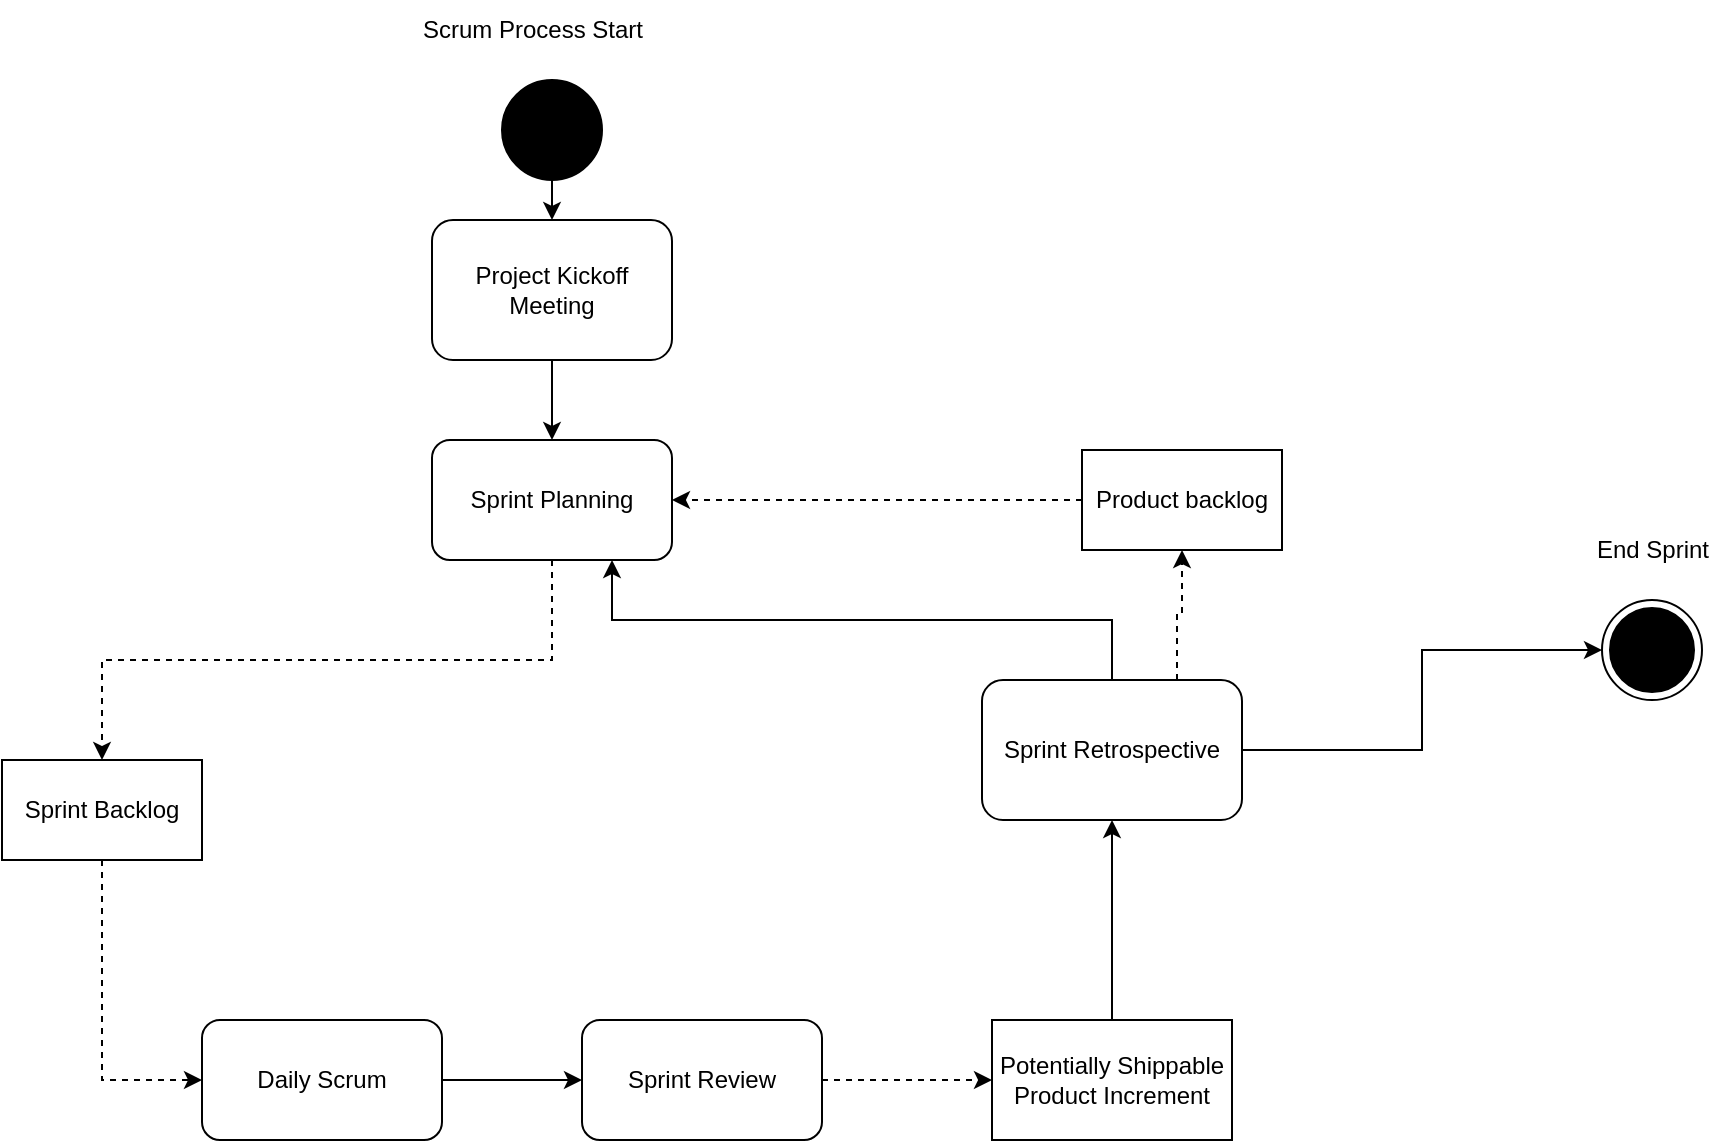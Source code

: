 <mxfile version="22.1.7" type="github">
  <diagram name="Page-1" id="4ilMv_3q61RMYt3mxsJo">
    <mxGraphModel dx="1434" dy="758" grid="1" gridSize="10" guides="1" tooltips="1" connect="1" arrows="1" fold="1" page="1" pageScale="1" pageWidth="850" pageHeight="1100" math="0" shadow="0">
      <root>
        <mxCell id="0" />
        <mxCell id="1" parent="0" />
        <mxCell id="2Ka5Awgfg8_YyWwnlvO4-20" style="edgeStyle=orthogonalEdgeStyle;rounded=0;orthogonalLoop=1;jettySize=auto;html=1;exitX=0.5;exitY=1;exitDx=0;exitDy=0;entryX=0.5;entryY=0;entryDx=0;entryDy=0;" edge="1" parent="1" source="2Ka5Awgfg8_YyWwnlvO4-2" target="2Ka5Awgfg8_YyWwnlvO4-3">
          <mxGeometry relative="1" as="geometry" />
        </mxCell>
        <mxCell id="2Ka5Awgfg8_YyWwnlvO4-2" value="" style="ellipse;whiteSpace=wrap;html=1;aspect=fixed;fillColor=#000000;" vertex="1" parent="1">
          <mxGeometry x="320" y="60" width="50" height="50" as="geometry" />
        </mxCell>
        <mxCell id="2Ka5Awgfg8_YyWwnlvO4-3" value="Project Kickoff Meeting" style="rounded=1;whiteSpace=wrap;html=1;" vertex="1" parent="1">
          <mxGeometry x="285" y="130" width="120" height="70" as="geometry" />
        </mxCell>
        <mxCell id="2Ka5Awgfg8_YyWwnlvO4-4" value="" style="ellipse;html=1;shape=endState;fillColor=#000000;strokeColor=#000000;" vertex="1" parent="1">
          <mxGeometry x="870" y="320" width="50" height="50" as="geometry" />
        </mxCell>
        <mxCell id="2Ka5Awgfg8_YyWwnlvO4-5" value="Scrum Process Start" style="text;html=1;align=center;verticalAlign=middle;resizable=0;points=[];autosize=1;strokeColor=none;fillColor=none;" vertex="1" parent="1">
          <mxGeometry x="270" y="20" width="130" height="30" as="geometry" />
        </mxCell>
        <mxCell id="2Ka5Awgfg8_YyWwnlvO4-6" value="End Sprint" style="text;html=1;align=center;verticalAlign=middle;resizable=0;points=[];autosize=1;strokeColor=none;fillColor=none;" vertex="1" parent="1">
          <mxGeometry x="855" y="280" width="80" height="30" as="geometry" />
        </mxCell>
        <mxCell id="2Ka5Awgfg8_YyWwnlvO4-15" style="edgeStyle=orthogonalEdgeStyle;rounded=0;orthogonalLoop=1;jettySize=auto;html=1;exitX=0.5;exitY=1;exitDx=0;exitDy=0;entryX=0.5;entryY=0;entryDx=0;entryDy=0;dashed=1;" edge="1" parent="1" source="2Ka5Awgfg8_YyWwnlvO4-7" target="2Ka5Awgfg8_YyWwnlvO4-14">
          <mxGeometry relative="1" as="geometry" />
        </mxCell>
        <mxCell id="2Ka5Awgfg8_YyWwnlvO4-7" value="Sprint Planning" style="rounded=1;whiteSpace=wrap;html=1;" vertex="1" parent="1">
          <mxGeometry x="285" y="240" width="120" height="60" as="geometry" />
        </mxCell>
        <mxCell id="2Ka5Awgfg8_YyWwnlvO4-23" style="edgeStyle=orthogonalEdgeStyle;rounded=0;orthogonalLoop=1;jettySize=auto;html=1;exitX=1;exitY=0.5;exitDx=0;exitDy=0;entryX=0;entryY=0.5;entryDx=0;entryDy=0;" edge="1" parent="1" source="2Ka5Awgfg8_YyWwnlvO4-8" target="2Ka5Awgfg8_YyWwnlvO4-9">
          <mxGeometry relative="1" as="geometry" />
        </mxCell>
        <mxCell id="2Ka5Awgfg8_YyWwnlvO4-8" value="Daily Scrum" style="rounded=1;whiteSpace=wrap;html=1;" vertex="1" parent="1">
          <mxGeometry x="170" y="530" width="120" height="60" as="geometry" />
        </mxCell>
        <mxCell id="2Ka5Awgfg8_YyWwnlvO4-18" style="edgeStyle=orthogonalEdgeStyle;rounded=0;orthogonalLoop=1;jettySize=auto;html=1;exitX=1;exitY=0.5;exitDx=0;exitDy=0;entryX=0;entryY=0.5;entryDx=0;entryDy=0;dashed=1;" edge="1" parent="1" source="2Ka5Awgfg8_YyWwnlvO4-9" target="2Ka5Awgfg8_YyWwnlvO4-17">
          <mxGeometry relative="1" as="geometry" />
        </mxCell>
        <mxCell id="2Ka5Awgfg8_YyWwnlvO4-9" value="Sprint Review" style="rounded=1;whiteSpace=wrap;html=1;" vertex="1" parent="1">
          <mxGeometry x="360" y="530" width="120" height="60" as="geometry" />
        </mxCell>
        <mxCell id="2Ka5Awgfg8_YyWwnlvO4-25" style="edgeStyle=orthogonalEdgeStyle;rounded=0;orthogonalLoop=1;jettySize=auto;html=1;exitX=0.5;exitY=0;exitDx=0;exitDy=0;entryX=0.75;entryY=1;entryDx=0;entryDy=0;" edge="1" parent="1" source="2Ka5Awgfg8_YyWwnlvO4-11" target="2Ka5Awgfg8_YyWwnlvO4-7">
          <mxGeometry relative="1" as="geometry" />
        </mxCell>
        <mxCell id="2Ka5Awgfg8_YyWwnlvO4-26" style="edgeStyle=orthogonalEdgeStyle;rounded=0;orthogonalLoop=1;jettySize=auto;html=1;exitX=1;exitY=0.5;exitDx=0;exitDy=0;entryX=0;entryY=0.5;entryDx=0;entryDy=0;" edge="1" parent="1" source="2Ka5Awgfg8_YyWwnlvO4-11" target="2Ka5Awgfg8_YyWwnlvO4-4">
          <mxGeometry relative="1" as="geometry" />
        </mxCell>
        <mxCell id="2Ka5Awgfg8_YyWwnlvO4-27" style="edgeStyle=orthogonalEdgeStyle;rounded=0;orthogonalLoop=1;jettySize=auto;html=1;exitX=0.75;exitY=0;exitDx=0;exitDy=0;entryX=0.5;entryY=1;entryDx=0;entryDy=0;dashed=1;" edge="1" parent="1" source="2Ka5Awgfg8_YyWwnlvO4-11" target="2Ka5Awgfg8_YyWwnlvO4-12">
          <mxGeometry relative="1" as="geometry" />
        </mxCell>
        <mxCell id="2Ka5Awgfg8_YyWwnlvO4-11" value="Sprint Retrospective" style="rounded=1;whiteSpace=wrap;html=1;" vertex="1" parent="1">
          <mxGeometry x="560" y="360" width="130" height="70" as="geometry" />
        </mxCell>
        <mxCell id="2Ka5Awgfg8_YyWwnlvO4-13" style="edgeStyle=orthogonalEdgeStyle;rounded=0;orthogonalLoop=1;jettySize=auto;html=1;exitX=0;exitY=0.5;exitDx=0;exitDy=0;entryX=1;entryY=0.5;entryDx=0;entryDy=0;dashed=1;" edge="1" parent="1" source="2Ka5Awgfg8_YyWwnlvO4-12" target="2Ka5Awgfg8_YyWwnlvO4-7">
          <mxGeometry relative="1" as="geometry" />
        </mxCell>
        <mxCell id="2Ka5Awgfg8_YyWwnlvO4-12" value="Product backlog" style="rounded=0;whiteSpace=wrap;html=1;" vertex="1" parent="1">
          <mxGeometry x="610" y="245" width="100" height="50" as="geometry" />
        </mxCell>
        <mxCell id="2Ka5Awgfg8_YyWwnlvO4-22" style="edgeStyle=orthogonalEdgeStyle;rounded=0;orthogonalLoop=1;jettySize=auto;html=1;exitX=0.5;exitY=1;exitDx=0;exitDy=0;entryX=0;entryY=0.5;entryDx=0;entryDy=0;dashed=1;" edge="1" parent="1" source="2Ka5Awgfg8_YyWwnlvO4-14" target="2Ka5Awgfg8_YyWwnlvO4-8">
          <mxGeometry relative="1" as="geometry" />
        </mxCell>
        <mxCell id="2Ka5Awgfg8_YyWwnlvO4-14" value="Sprint Backlog" style="rounded=0;whiteSpace=wrap;html=1;" vertex="1" parent="1">
          <mxGeometry x="70" y="400" width="100" height="50" as="geometry" />
        </mxCell>
        <mxCell id="2Ka5Awgfg8_YyWwnlvO4-24" style="edgeStyle=orthogonalEdgeStyle;rounded=0;orthogonalLoop=1;jettySize=auto;html=1;exitX=0.5;exitY=0;exitDx=0;exitDy=0;entryX=0.5;entryY=1;entryDx=0;entryDy=0;" edge="1" parent="1" source="2Ka5Awgfg8_YyWwnlvO4-17" target="2Ka5Awgfg8_YyWwnlvO4-11">
          <mxGeometry relative="1" as="geometry" />
        </mxCell>
        <mxCell id="2Ka5Awgfg8_YyWwnlvO4-17" value="Potentially Shippable Product Increment" style="rounded=0;whiteSpace=wrap;html=1;" vertex="1" parent="1">
          <mxGeometry x="565" y="530" width="120" height="60" as="geometry" />
        </mxCell>
        <mxCell id="2Ka5Awgfg8_YyWwnlvO4-21" style="edgeStyle=orthogonalEdgeStyle;rounded=0;orthogonalLoop=1;jettySize=auto;html=1;exitX=0.5;exitY=1;exitDx=0;exitDy=0;entryX=0.5;entryY=0;entryDx=0;entryDy=0;" edge="1" parent="1" source="2Ka5Awgfg8_YyWwnlvO4-3" target="2Ka5Awgfg8_YyWwnlvO4-7">
          <mxGeometry relative="1" as="geometry" />
        </mxCell>
      </root>
    </mxGraphModel>
  </diagram>
</mxfile>
